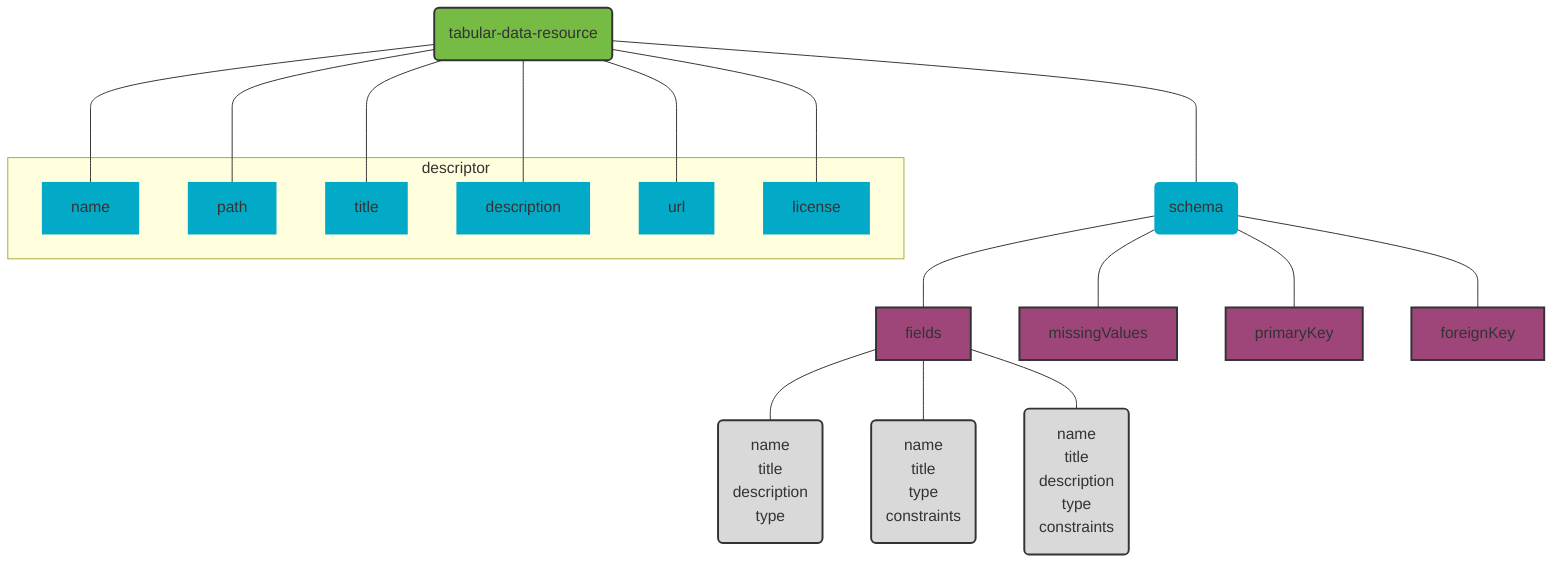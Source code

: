 flowchart TB

  classDef I fill:#76BC44,stroke:#333,stroke-width:2px;
  classDef II fill:#02AAC8,stroke:#,stroke-width:0px;
  classDef III fill:#9E4679,stroke:#333,stroke-width:2px;
  classDef IIII fill:#D9D9D9,stroke:#333,stroke-width:2px;

  tdr(tabular-data-resource):::I
  schema(schema):::II

subgraph properties [descriptor]
    name[name]:::II
    path[path]:::II
    title[title]:::II
    description[description]:::II
    url[url]:::II
    license:::II
end

tdr ---- schema

tdr ---- name
tdr ---- path
tdr ---- title
tdr ---- description
tdr ---- url
tdr --- license

schema --- fields:::III
schema --- missingValues:::III
schema --- primaryKey:::III
schema --- foreignKey:::III

fields --- field_name_1(name \n title \n description \n type):::IIII
fields --- field_name_2(name \n title \n type \n constraints):::IIII
fields --- field_name_3(name \n title \n description \n type \n constraints):::IIII
